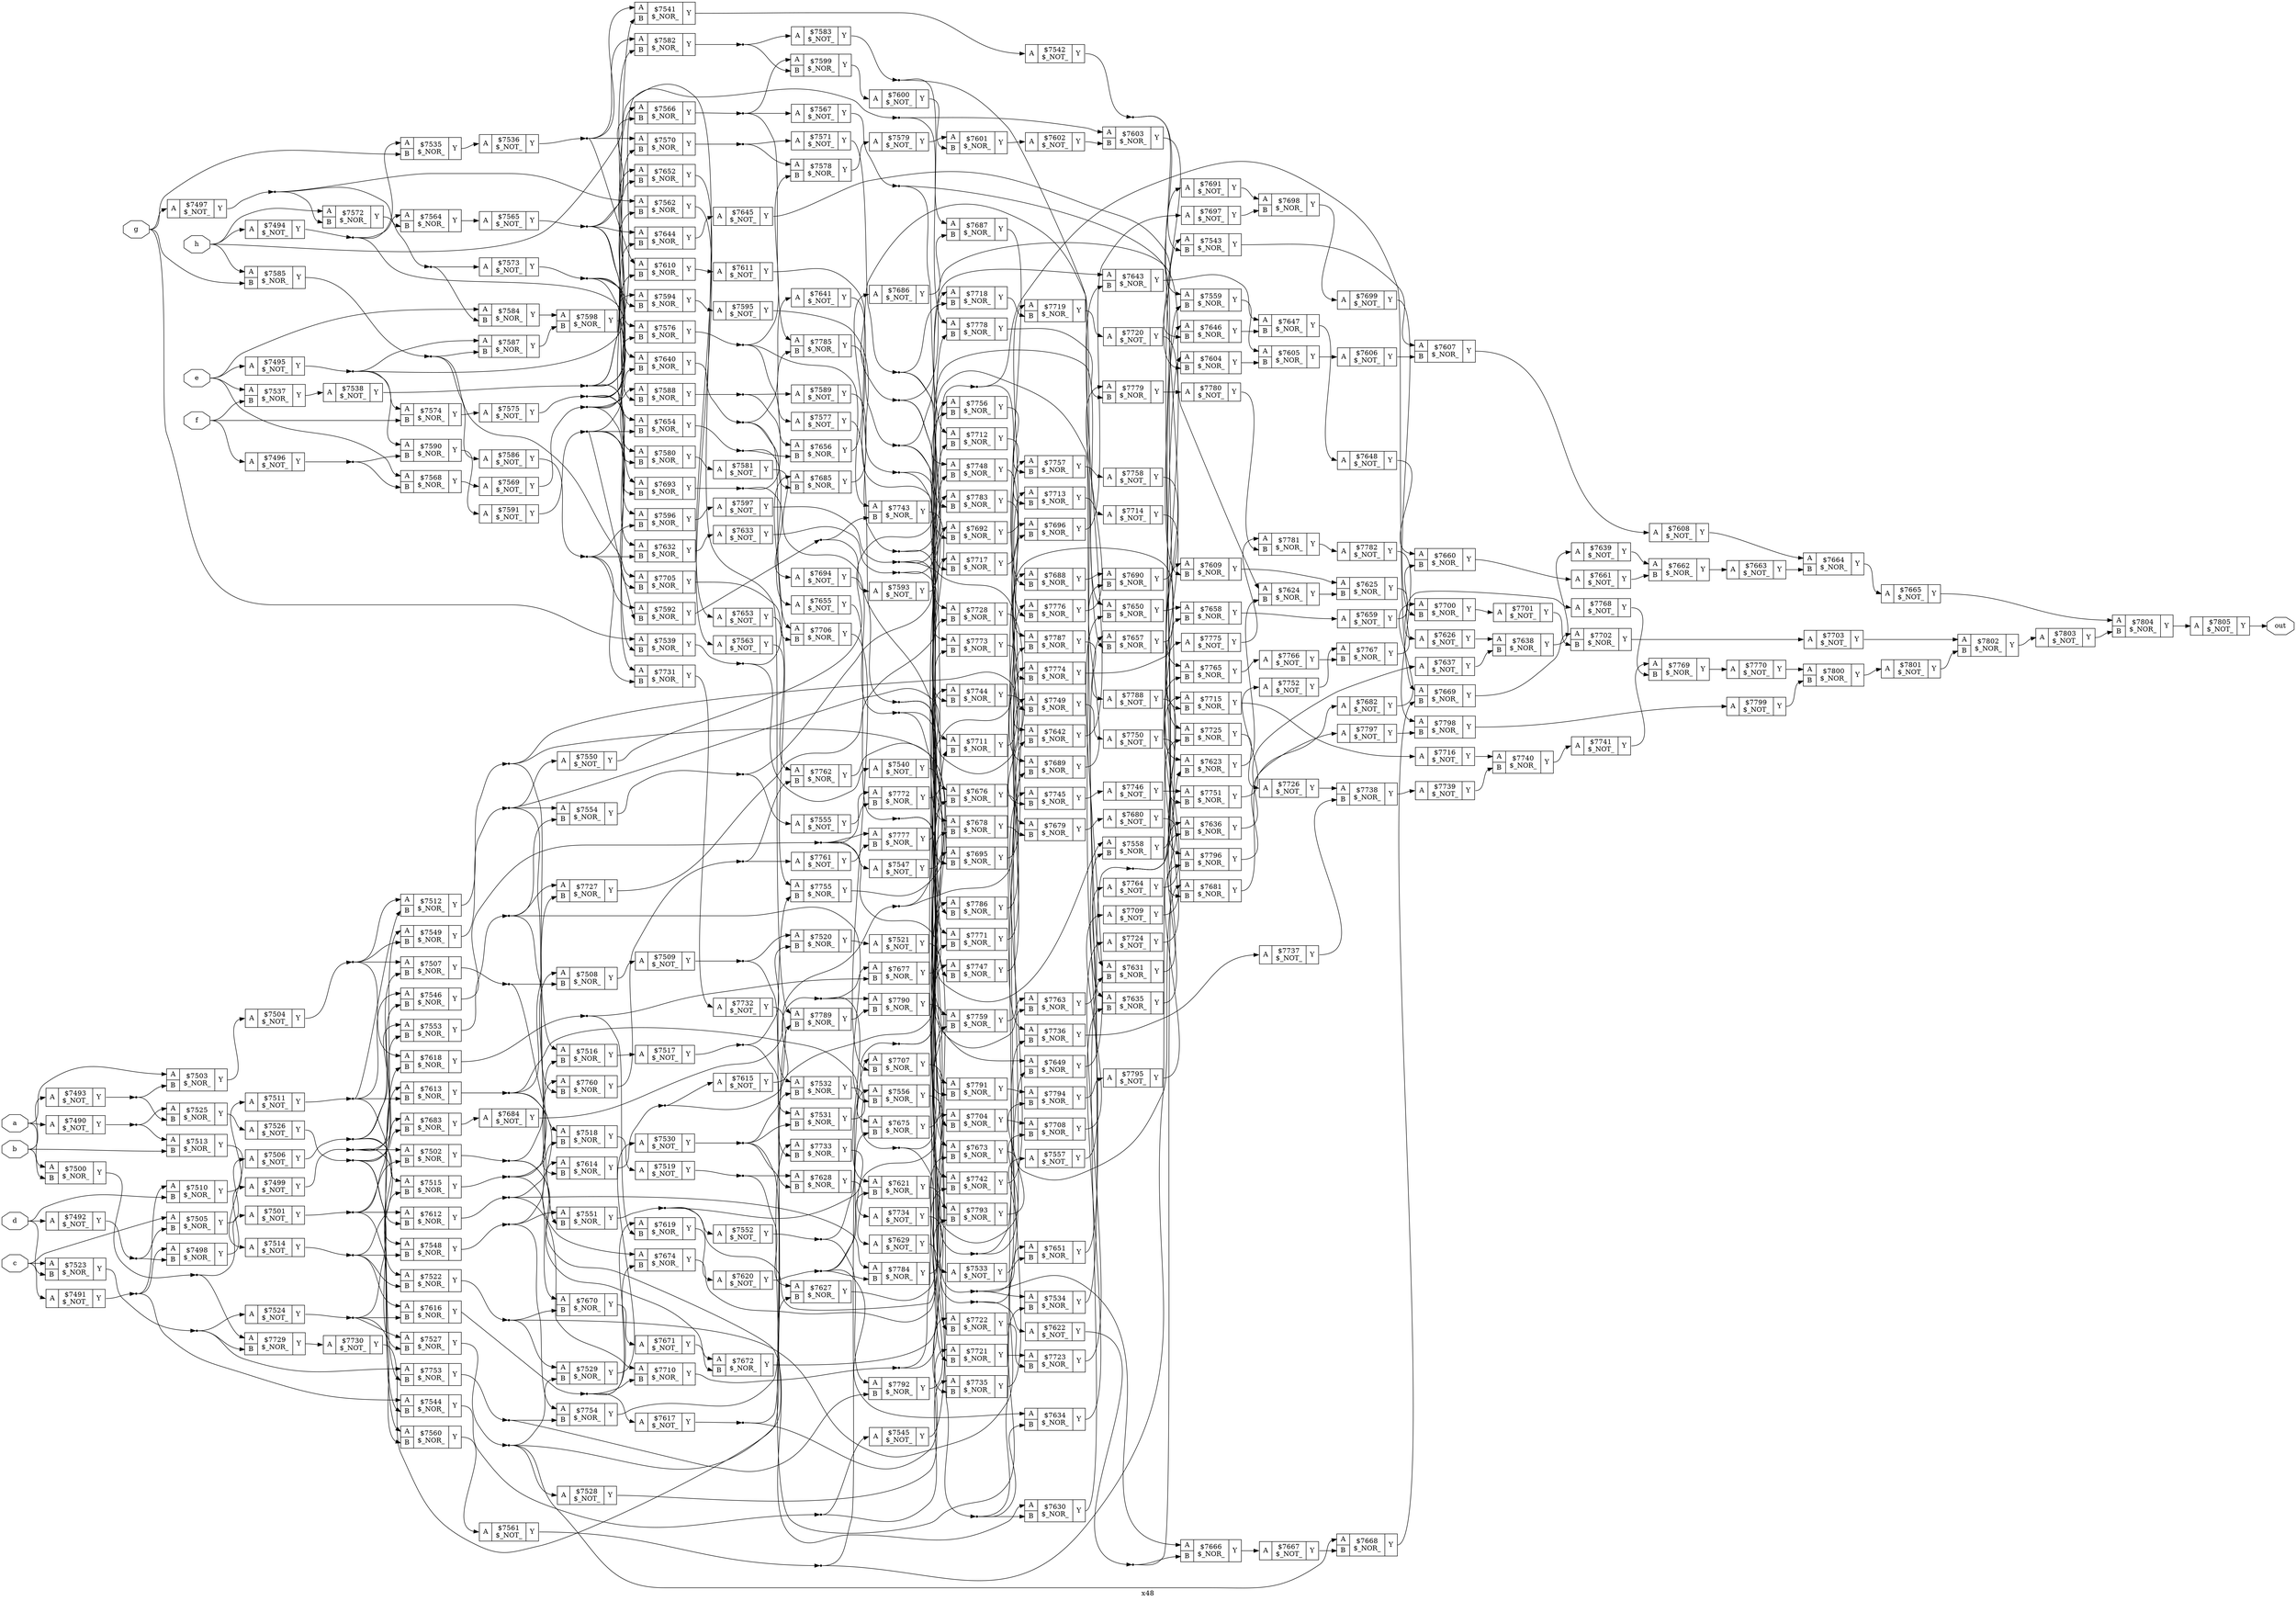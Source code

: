 digraph "x48" {
label="x48";
rankdir="LR";
remincross=true;
n316 [ shape=octagon, label="a", color="black", fontcolor="black" ];
n317 [ shape=octagon, label="b", color="black", fontcolor="black" ];
n318 [ shape=octagon, label="c", color="black", fontcolor="black" ];
n319 [ shape=octagon, label="d", color="black", fontcolor="black" ];
n320 [ shape=octagon, label="e", color="black", fontcolor="black" ];
n321 [ shape=octagon, label="f", color="black", fontcolor="black" ];
n322 [ shape=octagon, label="g", color="black", fontcolor="black" ];
n323 [ shape=octagon, label="h", color="black", fontcolor="black" ];
n324 [ shape=octagon, label="out", color="black", fontcolor="black" ];
c327 [ shape=record, label="{{<p325> A}|$7490\n$_NOT_|{<p326> Y}}" ];
c328 [ shape=record, label="{{<p325> A}|$7491\n$_NOT_|{<p326> Y}}" ];
c329 [ shape=record, label="{{<p325> A}|$7492\n$_NOT_|{<p326> Y}}" ];
c330 [ shape=record, label="{{<p325> A}|$7493\n$_NOT_|{<p326> Y}}" ];
c331 [ shape=record, label="{{<p325> A}|$7494\n$_NOT_|{<p326> Y}}" ];
c332 [ shape=record, label="{{<p325> A}|$7495\n$_NOT_|{<p326> Y}}" ];
c333 [ shape=record, label="{{<p325> A}|$7496\n$_NOT_|{<p326> Y}}" ];
c334 [ shape=record, label="{{<p325> A}|$7497\n$_NOT_|{<p326> Y}}" ];
c336 [ shape=record, label="{{<p325> A|<p335> B}|$7498\n$_NOR_|{<p326> Y}}" ];
c337 [ shape=record, label="{{<p325> A}|$7499\n$_NOT_|{<p326> Y}}" ];
c338 [ shape=record, label="{{<p325> A|<p335> B}|$7500\n$_NOR_|{<p326> Y}}" ];
c339 [ shape=record, label="{{<p325> A}|$7501\n$_NOT_|{<p326> Y}}" ];
c340 [ shape=record, label="{{<p325> A|<p335> B}|$7502\n$_NOR_|{<p326> Y}}" ];
c341 [ shape=record, label="{{<p325> A|<p335> B}|$7503\n$_NOR_|{<p326> Y}}" ];
c342 [ shape=record, label="{{<p325> A}|$7504\n$_NOT_|{<p326> Y}}" ];
c343 [ shape=record, label="{{<p325> A|<p335> B}|$7505\n$_NOR_|{<p326> Y}}" ];
c344 [ shape=record, label="{{<p325> A}|$7506\n$_NOT_|{<p326> Y}}" ];
c345 [ shape=record, label="{{<p325> A|<p335> B}|$7507\n$_NOR_|{<p326> Y}}" ];
c346 [ shape=record, label="{{<p325> A|<p335> B}|$7508\n$_NOR_|{<p326> Y}}" ];
c347 [ shape=record, label="{{<p325> A}|$7509\n$_NOT_|{<p326> Y}}" ];
c348 [ shape=record, label="{{<p325> A|<p335> B}|$7510\n$_NOR_|{<p326> Y}}" ];
c349 [ shape=record, label="{{<p325> A}|$7511\n$_NOT_|{<p326> Y}}" ];
c350 [ shape=record, label="{{<p325> A|<p335> B}|$7512\n$_NOR_|{<p326> Y}}" ];
c351 [ shape=record, label="{{<p325> A|<p335> B}|$7513\n$_NOR_|{<p326> Y}}" ];
c352 [ shape=record, label="{{<p325> A}|$7514\n$_NOT_|{<p326> Y}}" ];
c353 [ shape=record, label="{{<p325> A|<p335> B}|$7515\n$_NOR_|{<p326> Y}}" ];
c354 [ shape=record, label="{{<p325> A|<p335> B}|$7516\n$_NOR_|{<p326> Y}}" ];
c355 [ shape=record, label="{{<p325> A}|$7517\n$_NOT_|{<p326> Y}}" ];
c356 [ shape=record, label="{{<p325> A|<p335> B}|$7518\n$_NOR_|{<p326> Y}}" ];
c357 [ shape=record, label="{{<p325> A}|$7519\n$_NOT_|{<p326> Y}}" ];
c358 [ shape=record, label="{{<p325> A|<p335> B}|$7520\n$_NOR_|{<p326> Y}}" ];
c359 [ shape=record, label="{{<p325> A}|$7521\n$_NOT_|{<p326> Y}}" ];
c360 [ shape=record, label="{{<p325> A|<p335> B}|$7522\n$_NOR_|{<p326> Y}}" ];
c361 [ shape=record, label="{{<p325> A|<p335> B}|$7523\n$_NOR_|{<p326> Y}}" ];
c362 [ shape=record, label="{{<p325> A}|$7524\n$_NOT_|{<p326> Y}}" ];
c363 [ shape=record, label="{{<p325> A|<p335> B}|$7525\n$_NOR_|{<p326> Y}}" ];
c364 [ shape=record, label="{{<p325> A}|$7526\n$_NOT_|{<p326> Y}}" ];
c365 [ shape=record, label="{{<p325> A|<p335> B}|$7527\n$_NOR_|{<p326> Y}}" ];
c366 [ shape=record, label="{{<p325> A}|$7528\n$_NOT_|{<p326> Y}}" ];
c367 [ shape=record, label="{{<p325> A|<p335> B}|$7529\n$_NOR_|{<p326> Y}}" ];
c368 [ shape=record, label="{{<p325> A}|$7530\n$_NOT_|{<p326> Y}}" ];
c369 [ shape=record, label="{{<p325> A|<p335> B}|$7531\n$_NOR_|{<p326> Y}}" ];
c370 [ shape=record, label="{{<p325> A|<p335> B}|$7532\n$_NOR_|{<p326> Y}}" ];
c371 [ shape=record, label="{{<p325> A}|$7533\n$_NOT_|{<p326> Y}}" ];
c372 [ shape=record, label="{{<p325> A|<p335> B}|$7534\n$_NOR_|{<p326> Y}}" ];
c373 [ shape=record, label="{{<p325> A|<p335> B}|$7535\n$_NOR_|{<p326> Y}}" ];
c374 [ shape=record, label="{{<p325> A}|$7536\n$_NOT_|{<p326> Y}}" ];
c375 [ shape=record, label="{{<p325> A|<p335> B}|$7537\n$_NOR_|{<p326> Y}}" ];
c376 [ shape=record, label="{{<p325> A}|$7538\n$_NOT_|{<p326> Y}}" ];
c377 [ shape=record, label="{{<p325> A|<p335> B}|$7539\n$_NOR_|{<p326> Y}}" ];
c378 [ shape=record, label="{{<p325> A}|$7540\n$_NOT_|{<p326> Y}}" ];
c379 [ shape=record, label="{{<p325> A|<p335> B}|$7541\n$_NOR_|{<p326> Y}}" ];
c380 [ shape=record, label="{{<p325> A}|$7542\n$_NOT_|{<p326> Y}}" ];
c381 [ shape=record, label="{{<p325> A|<p335> B}|$7543\n$_NOR_|{<p326> Y}}" ];
c382 [ shape=record, label="{{<p325> A|<p335> B}|$7544\n$_NOR_|{<p326> Y}}" ];
c383 [ shape=record, label="{{<p325> A}|$7545\n$_NOT_|{<p326> Y}}" ];
c384 [ shape=record, label="{{<p325> A|<p335> B}|$7546\n$_NOR_|{<p326> Y}}" ];
c385 [ shape=record, label="{{<p325> A}|$7547\n$_NOT_|{<p326> Y}}" ];
c386 [ shape=record, label="{{<p325> A|<p335> B}|$7548\n$_NOR_|{<p326> Y}}" ];
c387 [ shape=record, label="{{<p325> A|<p335> B}|$7549\n$_NOR_|{<p326> Y}}" ];
c388 [ shape=record, label="{{<p325> A}|$7550\n$_NOT_|{<p326> Y}}" ];
c389 [ shape=record, label="{{<p325> A|<p335> B}|$7551\n$_NOR_|{<p326> Y}}" ];
c390 [ shape=record, label="{{<p325> A}|$7552\n$_NOT_|{<p326> Y}}" ];
c391 [ shape=record, label="{{<p325> A|<p335> B}|$7553\n$_NOR_|{<p326> Y}}" ];
c392 [ shape=record, label="{{<p325> A|<p335> B}|$7554\n$_NOR_|{<p326> Y}}" ];
c393 [ shape=record, label="{{<p325> A}|$7555\n$_NOT_|{<p326> Y}}" ];
c394 [ shape=record, label="{{<p325> A|<p335> B}|$7556\n$_NOR_|{<p326> Y}}" ];
c395 [ shape=record, label="{{<p325> A}|$7557\n$_NOT_|{<p326> Y}}" ];
c396 [ shape=record, label="{{<p325> A|<p335> B}|$7558\n$_NOR_|{<p326> Y}}" ];
c397 [ shape=record, label="{{<p325> A|<p335> B}|$7559\n$_NOR_|{<p326> Y}}" ];
c398 [ shape=record, label="{{<p325> A|<p335> B}|$7560\n$_NOR_|{<p326> Y}}" ];
c399 [ shape=record, label="{{<p325> A}|$7561\n$_NOT_|{<p326> Y}}" ];
c400 [ shape=record, label="{{<p325> A|<p335> B}|$7562\n$_NOR_|{<p326> Y}}" ];
c401 [ shape=record, label="{{<p325> A}|$7563\n$_NOT_|{<p326> Y}}" ];
c402 [ shape=record, label="{{<p325> A|<p335> B}|$7564\n$_NOR_|{<p326> Y}}" ];
c403 [ shape=record, label="{{<p325> A}|$7565\n$_NOT_|{<p326> Y}}" ];
c404 [ shape=record, label="{{<p325> A|<p335> B}|$7566\n$_NOR_|{<p326> Y}}" ];
c405 [ shape=record, label="{{<p325> A}|$7567\n$_NOT_|{<p326> Y}}" ];
c406 [ shape=record, label="{{<p325> A|<p335> B}|$7568\n$_NOR_|{<p326> Y}}" ];
c407 [ shape=record, label="{{<p325> A}|$7569\n$_NOT_|{<p326> Y}}" ];
c408 [ shape=record, label="{{<p325> A|<p335> B}|$7570\n$_NOR_|{<p326> Y}}" ];
c409 [ shape=record, label="{{<p325> A}|$7571\n$_NOT_|{<p326> Y}}" ];
c410 [ shape=record, label="{{<p325> A|<p335> B}|$7572\n$_NOR_|{<p326> Y}}" ];
c411 [ shape=record, label="{{<p325> A}|$7573\n$_NOT_|{<p326> Y}}" ];
c412 [ shape=record, label="{{<p325> A|<p335> B}|$7574\n$_NOR_|{<p326> Y}}" ];
c413 [ shape=record, label="{{<p325> A}|$7575\n$_NOT_|{<p326> Y}}" ];
c414 [ shape=record, label="{{<p325> A|<p335> B}|$7576\n$_NOR_|{<p326> Y}}" ];
c415 [ shape=record, label="{{<p325> A}|$7577\n$_NOT_|{<p326> Y}}" ];
c416 [ shape=record, label="{{<p325> A|<p335> B}|$7578\n$_NOR_|{<p326> Y}}" ];
c417 [ shape=record, label="{{<p325> A}|$7579\n$_NOT_|{<p326> Y}}" ];
c418 [ shape=record, label="{{<p325> A|<p335> B}|$7580\n$_NOR_|{<p326> Y}}" ];
c419 [ shape=record, label="{{<p325> A}|$7581\n$_NOT_|{<p326> Y}}" ];
c420 [ shape=record, label="{{<p325> A|<p335> B}|$7582\n$_NOR_|{<p326> Y}}" ];
c421 [ shape=record, label="{{<p325> A}|$7583\n$_NOT_|{<p326> Y}}" ];
c422 [ shape=record, label="{{<p325> A|<p335> B}|$7584\n$_NOR_|{<p326> Y}}" ];
c423 [ shape=record, label="{{<p325> A|<p335> B}|$7585\n$_NOR_|{<p326> Y}}" ];
c424 [ shape=record, label="{{<p325> A}|$7586\n$_NOT_|{<p326> Y}}" ];
c425 [ shape=record, label="{{<p325> A|<p335> B}|$7587\n$_NOR_|{<p326> Y}}" ];
c426 [ shape=record, label="{{<p325> A|<p335> B}|$7588\n$_NOR_|{<p326> Y}}" ];
c427 [ shape=record, label="{{<p325> A}|$7589\n$_NOT_|{<p326> Y}}" ];
c428 [ shape=record, label="{{<p325> A|<p335> B}|$7590\n$_NOR_|{<p326> Y}}" ];
c429 [ shape=record, label="{{<p325> A}|$7591\n$_NOT_|{<p326> Y}}" ];
c430 [ shape=record, label="{{<p325> A|<p335> B}|$7592\n$_NOR_|{<p326> Y}}" ];
c431 [ shape=record, label="{{<p325> A}|$7593\n$_NOT_|{<p326> Y}}" ];
c432 [ shape=record, label="{{<p325> A|<p335> B}|$7594\n$_NOR_|{<p326> Y}}" ];
c433 [ shape=record, label="{{<p325> A}|$7595\n$_NOT_|{<p326> Y}}" ];
c434 [ shape=record, label="{{<p325> A|<p335> B}|$7596\n$_NOR_|{<p326> Y}}" ];
c435 [ shape=record, label="{{<p325> A}|$7597\n$_NOT_|{<p326> Y}}" ];
c436 [ shape=record, label="{{<p325> A|<p335> B}|$7598\n$_NOR_|{<p326> Y}}" ];
c437 [ shape=record, label="{{<p325> A|<p335> B}|$7599\n$_NOR_|{<p326> Y}}" ];
c438 [ shape=record, label="{{<p325> A}|$7600\n$_NOT_|{<p326> Y}}" ];
c439 [ shape=record, label="{{<p325> A|<p335> B}|$7601\n$_NOR_|{<p326> Y}}" ];
c440 [ shape=record, label="{{<p325> A}|$7602\n$_NOT_|{<p326> Y}}" ];
c441 [ shape=record, label="{{<p325> A|<p335> B}|$7603\n$_NOR_|{<p326> Y}}" ];
c442 [ shape=record, label="{{<p325> A|<p335> B}|$7604\n$_NOR_|{<p326> Y}}" ];
c443 [ shape=record, label="{{<p325> A|<p335> B}|$7605\n$_NOR_|{<p326> Y}}" ];
c444 [ shape=record, label="{{<p325> A}|$7606\n$_NOT_|{<p326> Y}}" ];
c445 [ shape=record, label="{{<p325> A|<p335> B}|$7607\n$_NOR_|{<p326> Y}}" ];
c446 [ shape=record, label="{{<p325> A}|$7608\n$_NOT_|{<p326> Y}}" ];
c447 [ shape=record, label="{{<p325> A|<p335> B}|$7609\n$_NOR_|{<p326> Y}}" ];
c448 [ shape=record, label="{{<p325> A|<p335> B}|$7610\n$_NOR_|{<p326> Y}}" ];
c449 [ shape=record, label="{{<p325> A}|$7611\n$_NOT_|{<p326> Y}}" ];
c450 [ shape=record, label="{{<p325> A|<p335> B}|$7612\n$_NOR_|{<p326> Y}}" ];
c451 [ shape=record, label="{{<p325> A|<p335> B}|$7613\n$_NOR_|{<p326> Y}}" ];
c452 [ shape=record, label="{{<p325> A|<p335> B}|$7614\n$_NOR_|{<p326> Y}}" ];
c453 [ shape=record, label="{{<p325> A}|$7615\n$_NOT_|{<p326> Y}}" ];
c454 [ shape=record, label="{{<p325> A|<p335> B}|$7616\n$_NOR_|{<p326> Y}}" ];
c455 [ shape=record, label="{{<p325> A}|$7617\n$_NOT_|{<p326> Y}}" ];
c456 [ shape=record, label="{{<p325> A|<p335> B}|$7618\n$_NOR_|{<p326> Y}}" ];
c457 [ shape=record, label="{{<p325> A|<p335> B}|$7619\n$_NOR_|{<p326> Y}}" ];
c458 [ shape=record, label="{{<p325> A}|$7620\n$_NOT_|{<p326> Y}}" ];
c459 [ shape=record, label="{{<p325> A|<p335> B}|$7621\n$_NOR_|{<p326> Y}}" ];
c460 [ shape=record, label="{{<p325> A}|$7622\n$_NOT_|{<p326> Y}}" ];
c461 [ shape=record, label="{{<p325> A|<p335> B}|$7623\n$_NOR_|{<p326> Y}}" ];
c462 [ shape=record, label="{{<p325> A|<p335> B}|$7624\n$_NOR_|{<p326> Y}}" ];
c463 [ shape=record, label="{{<p325> A|<p335> B}|$7625\n$_NOR_|{<p326> Y}}" ];
c464 [ shape=record, label="{{<p325> A}|$7626\n$_NOT_|{<p326> Y}}" ];
c465 [ shape=record, label="{{<p325> A|<p335> B}|$7627\n$_NOR_|{<p326> Y}}" ];
c466 [ shape=record, label="{{<p325> A|<p335> B}|$7628\n$_NOR_|{<p326> Y}}" ];
c467 [ shape=record, label="{{<p325> A}|$7629\n$_NOT_|{<p326> Y}}" ];
c468 [ shape=record, label="{{<p325> A|<p335> B}|$7630\n$_NOR_|{<p326> Y}}" ];
c469 [ shape=record, label="{{<p325> A|<p335> B}|$7631\n$_NOR_|{<p326> Y}}" ];
c470 [ shape=record, label="{{<p325> A|<p335> B}|$7632\n$_NOR_|{<p326> Y}}" ];
c471 [ shape=record, label="{{<p325> A}|$7633\n$_NOT_|{<p326> Y}}" ];
c472 [ shape=record, label="{{<p325> A|<p335> B}|$7634\n$_NOR_|{<p326> Y}}" ];
c473 [ shape=record, label="{{<p325> A|<p335> B}|$7635\n$_NOR_|{<p326> Y}}" ];
c474 [ shape=record, label="{{<p325> A|<p335> B}|$7636\n$_NOR_|{<p326> Y}}" ];
c475 [ shape=record, label="{{<p325> A}|$7637\n$_NOT_|{<p326> Y}}" ];
c476 [ shape=record, label="{{<p325> A|<p335> B}|$7638\n$_NOR_|{<p326> Y}}" ];
c477 [ shape=record, label="{{<p325> A}|$7639\n$_NOT_|{<p326> Y}}" ];
c478 [ shape=record, label="{{<p325> A|<p335> B}|$7640\n$_NOR_|{<p326> Y}}" ];
c479 [ shape=record, label="{{<p325> A}|$7641\n$_NOT_|{<p326> Y}}" ];
c480 [ shape=record, label="{{<p325> A|<p335> B}|$7642\n$_NOR_|{<p326> Y}}" ];
c481 [ shape=record, label="{{<p325> A|<p335> B}|$7643\n$_NOR_|{<p326> Y}}" ];
c482 [ shape=record, label="{{<p325> A|<p335> B}|$7644\n$_NOR_|{<p326> Y}}" ];
c483 [ shape=record, label="{{<p325> A}|$7645\n$_NOT_|{<p326> Y}}" ];
c484 [ shape=record, label="{{<p325> A|<p335> B}|$7646\n$_NOR_|{<p326> Y}}" ];
c485 [ shape=record, label="{{<p325> A|<p335> B}|$7647\n$_NOR_|{<p326> Y}}" ];
c486 [ shape=record, label="{{<p325> A}|$7648\n$_NOT_|{<p326> Y}}" ];
c487 [ shape=record, label="{{<p325> A|<p335> B}|$7649\n$_NOR_|{<p326> Y}}" ];
c488 [ shape=record, label="{{<p325> A|<p335> B}|$7650\n$_NOR_|{<p326> Y}}" ];
c489 [ shape=record, label="{{<p325> A|<p335> B}|$7651\n$_NOR_|{<p326> Y}}" ];
c490 [ shape=record, label="{{<p325> A|<p335> B}|$7652\n$_NOR_|{<p326> Y}}" ];
c491 [ shape=record, label="{{<p325> A}|$7653\n$_NOT_|{<p326> Y}}" ];
c492 [ shape=record, label="{{<p325> A|<p335> B}|$7654\n$_NOR_|{<p326> Y}}" ];
c493 [ shape=record, label="{{<p325> A}|$7655\n$_NOT_|{<p326> Y}}" ];
c494 [ shape=record, label="{{<p325> A|<p335> B}|$7656\n$_NOR_|{<p326> Y}}" ];
c495 [ shape=record, label="{{<p325> A|<p335> B}|$7657\n$_NOR_|{<p326> Y}}" ];
c496 [ shape=record, label="{{<p325> A|<p335> B}|$7658\n$_NOR_|{<p326> Y}}" ];
c497 [ shape=record, label="{{<p325> A}|$7659\n$_NOT_|{<p326> Y}}" ];
c498 [ shape=record, label="{{<p325> A|<p335> B}|$7660\n$_NOR_|{<p326> Y}}" ];
c499 [ shape=record, label="{{<p325> A}|$7661\n$_NOT_|{<p326> Y}}" ];
c500 [ shape=record, label="{{<p325> A|<p335> B}|$7662\n$_NOR_|{<p326> Y}}" ];
c501 [ shape=record, label="{{<p325> A}|$7663\n$_NOT_|{<p326> Y}}" ];
c502 [ shape=record, label="{{<p325> A|<p335> B}|$7664\n$_NOR_|{<p326> Y}}" ];
c503 [ shape=record, label="{{<p325> A}|$7665\n$_NOT_|{<p326> Y}}" ];
c504 [ shape=record, label="{{<p325> A|<p335> B}|$7666\n$_NOR_|{<p326> Y}}" ];
c505 [ shape=record, label="{{<p325> A}|$7667\n$_NOT_|{<p326> Y}}" ];
c506 [ shape=record, label="{{<p325> A|<p335> B}|$7668\n$_NOR_|{<p326> Y}}" ];
c507 [ shape=record, label="{{<p325> A|<p335> B}|$7669\n$_NOR_|{<p326> Y}}" ];
c508 [ shape=record, label="{{<p325> A|<p335> B}|$7670\n$_NOR_|{<p326> Y}}" ];
c509 [ shape=record, label="{{<p325> A}|$7671\n$_NOT_|{<p326> Y}}" ];
c510 [ shape=record, label="{{<p325> A|<p335> B}|$7672\n$_NOR_|{<p326> Y}}" ];
c511 [ shape=record, label="{{<p325> A|<p335> B}|$7673\n$_NOR_|{<p326> Y}}" ];
c512 [ shape=record, label="{{<p325> A|<p335> B}|$7674\n$_NOR_|{<p326> Y}}" ];
c513 [ shape=record, label="{{<p325> A|<p335> B}|$7675\n$_NOR_|{<p326> Y}}" ];
c514 [ shape=record, label="{{<p325> A|<p335> B}|$7676\n$_NOR_|{<p326> Y}}" ];
c515 [ shape=record, label="{{<p325> A|<p335> B}|$7677\n$_NOR_|{<p326> Y}}" ];
c516 [ shape=record, label="{{<p325> A|<p335> B}|$7678\n$_NOR_|{<p326> Y}}" ];
c517 [ shape=record, label="{{<p325> A|<p335> B}|$7679\n$_NOR_|{<p326> Y}}" ];
c518 [ shape=record, label="{{<p325> A}|$7680\n$_NOT_|{<p326> Y}}" ];
c519 [ shape=record, label="{{<p325> A|<p335> B}|$7681\n$_NOR_|{<p326> Y}}" ];
c520 [ shape=record, label="{{<p325> A}|$7682\n$_NOT_|{<p326> Y}}" ];
c521 [ shape=record, label="{{<p325> A|<p335> B}|$7683\n$_NOR_|{<p326> Y}}" ];
c522 [ shape=record, label="{{<p325> A}|$7684\n$_NOT_|{<p326> Y}}" ];
c523 [ shape=record, label="{{<p325> A|<p335> B}|$7685\n$_NOR_|{<p326> Y}}" ];
c524 [ shape=record, label="{{<p325> A}|$7686\n$_NOT_|{<p326> Y}}" ];
c525 [ shape=record, label="{{<p325> A|<p335> B}|$7687\n$_NOR_|{<p326> Y}}" ];
c526 [ shape=record, label="{{<p325> A|<p335> B}|$7688\n$_NOR_|{<p326> Y}}" ];
c527 [ shape=record, label="{{<p325> A|<p335> B}|$7689\n$_NOR_|{<p326> Y}}" ];
c528 [ shape=record, label="{{<p325> A|<p335> B}|$7690\n$_NOR_|{<p326> Y}}" ];
c529 [ shape=record, label="{{<p325> A}|$7691\n$_NOT_|{<p326> Y}}" ];
c530 [ shape=record, label="{{<p325> A|<p335> B}|$7692\n$_NOR_|{<p326> Y}}" ];
c531 [ shape=record, label="{{<p325> A|<p335> B}|$7693\n$_NOR_|{<p326> Y}}" ];
c532 [ shape=record, label="{{<p325> A}|$7694\n$_NOT_|{<p326> Y}}" ];
c533 [ shape=record, label="{{<p325> A|<p335> B}|$7695\n$_NOR_|{<p326> Y}}" ];
c534 [ shape=record, label="{{<p325> A|<p335> B}|$7696\n$_NOR_|{<p326> Y}}" ];
c535 [ shape=record, label="{{<p325> A}|$7697\n$_NOT_|{<p326> Y}}" ];
c536 [ shape=record, label="{{<p325> A|<p335> B}|$7698\n$_NOR_|{<p326> Y}}" ];
c537 [ shape=record, label="{{<p325> A}|$7699\n$_NOT_|{<p326> Y}}" ];
c538 [ shape=record, label="{{<p325> A|<p335> B}|$7700\n$_NOR_|{<p326> Y}}" ];
c539 [ shape=record, label="{{<p325> A}|$7701\n$_NOT_|{<p326> Y}}" ];
c540 [ shape=record, label="{{<p325> A|<p335> B}|$7702\n$_NOR_|{<p326> Y}}" ];
c541 [ shape=record, label="{{<p325> A}|$7703\n$_NOT_|{<p326> Y}}" ];
c542 [ shape=record, label="{{<p325> A|<p335> B}|$7704\n$_NOR_|{<p326> Y}}" ];
c543 [ shape=record, label="{{<p325> A|<p335> B}|$7705\n$_NOR_|{<p326> Y}}" ];
c544 [ shape=record, label="{{<p325> A|<p335> B}|$7706\n$_NOR_|{<p326> Y}}" ];
c545 [ shape=record, label="{{<p325> A|<p335> B}|$7707\n$_NOR_|{<p326> Y}}" ];
c546 [ shape=record, label="{{<p325> A|<p335> B}|$7708\n$_NOR_|{<p326> Y}}" ];
c547 [ shape=record, label="{{<p325> A}|$7709\n$_NOT_|{<p326> Y}}" ];
c548 [ shape=record, label="{{<p325> A|<p335> B}|$7710\n$_NOR_|{<p326> Y}}" ];
c549 [ shape=record, label="{{<p325> A|<p335> B}|$7711\n$_NOR_|{<p326> Y}}" ];
c550 [ shape=record, label="{{<p325> A|<p335> B}|$7712\n$_NOR_|{<p326> Y}}" ];
c551 [ shape=record, label="{{<p325> A|<p335> B}|$7713\n$_NOR_|{<p326> Y}}" ];
c552 [ shape=record, label="{{<p325> A}|$7714\n$_NOT_|{<p326> Y}}" ];
c553 [ shape=record, label="{{<p325> A|<p335> B}|$7715\n$_NOR_|{<p326> Y}}" ];
c554 [ shape=record, label="{{<p325> A}|$7716\n$_NOT_|{<p326> Y}}" ];
c555 [ shape=record, label="{{<p325> A|<p335> B}|$7717\n$_NOR_|{<p326> Y}}" ];
c556 [ shape=record, label="{{<p325> A|<p335> B}|$7718\n$_NOR_|{<p326> Y}}" ];
c557 [ shape=record, label="{{<p325> A|<p335> B}|$7719\n$_NOR_|{<p326> Y}}" ];
c558 [ shape=record, label="{{<p325> A}|$7720\n$_NOT_|{<p326> Y}}" ];
c559 [ shape=record, label="{{<p325> A|<p335> B}|$7721\n$_NOR_|{<p326> Y}}" ];
c560 [ shape=record, label="{{<p325> A|<p335> B}|$7722\n$_NOR_|{<p326> Y}}" ];
c561 [ shape=record, label="{{<p325> A|<p335> B}|$7723\n$_NOR_|{<p326> Y}}" ];
c562 [ shape=record, label="{{<p325> A}|$7724\n$_NOT_|{<p326> Y}}" ];
c563 [ shape=record, label="{{<p325> A|<p335> B}|$7725\n$_NOR_|{<p326> Y}}" ];
c564 [ shape=record, label="{{<p325> A}|$7726\n$_NOT_|{<p326> Y}}" ];
c565 [ shape=record, label="{{<p325> A|<p335> B}|$7727\n$_NOR_|{<p326> Y}}" ];
c566 [ shape=record, label="{{<p325> A|<p335> B}|$7728\n$_NOR_|{<p326> Y}}" ];
c567 [ shape=record, label="{{<p325> A|<p335> B}|$7729\n$_NOR_|{<p326> Y}}" ];
c568 [ shape=record, label="{{<p325> A}|$7730\n$_NOT_|{<p326> Y}}" ];
c569 [ shape=record, label="{{<p325> A|<p335> B}|$7731\n$_NOR_|{<p326> Y}}" ];
c570 [ shape=record, label="{{<p325> A}|$7732\n$_NOT_|{<p326> Y}}" ];
c571 [ shape=record, label="{{<p325> A|<p335> B}|$7733\n$_NOR_|{<p326> Y}}" ];
c572 [ shape=record, label="{{<p325> A}|$7734\n$_NOT_|{<p326> Y}}" ];
c573 [ shape=record, label="{{<p325> A|<p335> B}|$7735\n$_NOR_|{<p326> Y}}" ];
c574 [ shape=record, label="{{<p325> A|<p335> B}|$7736\n$_NOR_|{<p326> Y}}" ];
c575 [ shape=record, label="{{<p325> A}|$7737\n$_NOT_|{<p326> Y}}" ];
c576 [ shape=record, label="{{<p325> A|<p335> B}|$7738\n$_NOR_|{<p326> Y}}" ];
c577 [ shape=record, label="{{<p325> A}|$7739\n$_NOT_|{<p326> Y}}" ];
c578 [ shape=record, label="{{<p325> A|<p335> B}|$7740\n$_NOR_|{<p326> Y}}" ];
c579 [ shape=record, label="{{<p325> A}|$7741\n$_NOT_|{<p326> Y}}" ];
c580 [ shape=record, label="{{<p325> A|<p335> B}|$7742\n$_NOR_|{<p326> Y}}" ];
c581 [ shape=record, label="{{<p325> A|<p335> B}|$7743\n$_NOR_|{<p326> Y}}" ];
c582 [ shape=record, label="{{<p325> A|<p335> B}|$7744\n$_NOR_|{<p326> Y}}" ];
c583 [ shape=record, label="{{<p325> A|<p335> B}|$7745\n$_NOR_|{<p326> Y}}" ];
c584 [ shape=record, label="{{<p325> A}|$7746\n$_NOT_|{<p326> Y}}" ];
c585 [ shape=record, label="{{<p325> A|<p335> B}|$7747\n$_NOR_|{<p326> Y}}" ];
c586 [ shape=record, label="{{<p325> A|<p335> B}|$7748\n$_NOR_|{<p326> Y}}" ];
c587 [ shape=record, label="{{<p325> A|<p335> B}|$7749\n$_NOR_|{<p326> Y}}" ];
c588 [ shape=record, label="{{<p325> A}|$7750\n$_NOT_|{<p326> Y}}" ];
c589 [ shape=record, label="{{<p325> A|<p335> B}|$7751\n$_NOR_|{<p326> Y}}" ];
c590 [ shape=record, label="{{<p325> A}|$7752\n$_NOT_|{<p326> Y}}" ];
c591 [ shape=record, label="{{<p325> A|<p335> B}|$7753\n$_NOR_|{<p326> Y}}" ];
c592 [ shape=record, label="{{<p325> A|<p335> B}|$7754\n$_NOR_|{<p326> Y}}" ];
c593 [ shape=record, label="{{<p325> A|<p335> B}|$7755\n$_NOR_|{<p326> Y}}" ];
c594 [ shape=record, label="{{<p325> A|<p335> B}|$7756\n$_NOR_|{<p326> Y}}" ];
c595 [ shape=record, label="{{<p325> A|<p335> B}|$7757\n$_NOR_|{<p326> Y}}" ];
c596 [ shape=record, label="{{<p325> A}|$7758\n$_NOT_|{<p326> Y}}" ];
c597 [ shape=record, label="{{<p325> A|<p335> B}|$7759\n$_NOR_|{<p326> Y}}" ];
c598 [ shape=record, label="{{<p325> A|<p335> B}|$7760\n$_NOR_|{<p326> Y}}" ];
c599 [ shape=record, label="{{<p325> A}|$7761\n$_NOT_|{<p326> Y}}" ];
c600 [ shape=record, label="{{<p325> A|<p335> B}|$7762\n$_NOR_|{<p326> Y}}" ];
c601 [ shape=record, label="{{<p325> A|<p335> B}|$7763\n$_NOR_|{<p326> Y}}" ];
c602 [ shape=record, label="{{<p325> A}|$7764\n$_NOT_|{<p326> Y}}" ];
c603 [ shape=record, label="{{<p325> A|<p335> B}|$7765\n$_NOR_|{<p326> Y}}" ];
c604 [ shape=record, label="{{<p325> A}|$7766\n$_NOT_|{<p326> Y}}" ];
c605 [ shape=record, label="{{<p325> A|<p335> B}|$7767\n$_NOR_|{<p326> Y}}" ];
c606 [ shape=record, label="{{<p325> A}|$7768\n$_NOT_|{<p326> Y}}" ];
c607 [ shape=record, label="{{<p325> A|<p335> B}|$7769\n$_NOR_|{<p326> Y}}" ];
c608 [ shape=record, label="{{<p325> A}|$7770\n$_NOT_|{<p326> Y}}" ];
c609 [ shape=record, label="{{<p325> A|<p335> B}|$7771\n$_NOR_|{<p326> Y}}" ];
c610 [ shape=record, label="{{<p325> A|<p335> B}|$7772\n$_NOR_|{<p326> Y}}" ];
c611 [ shape=record, label="{{<p325> A|<p335> B}|$7773\n$_NOR_|{<p326> Y}}" ];
c612 [ shape=record, label="{{<p325> A|<p335> B}|$7774\n$_NOR_|{<p326> Y}}" ];
c613 [ shape=record, label="{{<p325> A}|$7775\n$_NOT_|{<p326> Y}}" ];
c614 [ shape=record, label="{{<p325> A|<p335> B}|$7776\n$_NOR_|{<p326> Y}}" ];
c615 [ shape=record, label="{{<p325> A|<p335> B}|$7777\n$_NOR_|{<p326> Y}}" ];
c616 [ shape=record, label="{{<p325> A|<p335> B}|$7778\n$_NOR_|{<p326> Y}}" ];
c617 [ shape=record, label="{{<p325> A|<p335> B}|$7779\n$_NOR_|{<p326> Y}}" ];
c618 [ shape=record, label="{{<p325> A}|$7780\n$_NOT_|{<p326> Y}}" ];
c619 [ shape=record, label="{{<p325> A|<p335> B}|$7781\n$_NOR_|{<p326> Y}}" ];
c620 [ shape=record, label="{{<p325> A}|$7782\n$_NOT_|{<p326> Y}}" ];
c621 [ shape=record, label="{{<p325> A|<p335> B}|$7783\n$_NOR_|{<p326> Y}}" ];
c622 [ shape=record, label="{{<p325> A|<p335> B}|$7784\n$_NOR_|{<p326> Y}}" ];
c623 [ shape=record, label="{{<p325> A|<p335> B}|$7785\n$_NOR_|{<p326> Y}}" ];
c624 [ shape=record, label="{{<p325> A|<p335> B}|$7786\n$_NOR_|{<p326> Y}}" ];
c625 [ shape=record, label="{{<p325> A|<p335> B}|$7787\n$_NOR_|{<p326> Y}}" ];
c626 [ shape=record, label="{{<p325> A}|$7788\n$_NOT_|{<p326> Y}}" ];
c627 [ shape=record, label="{{<p325> A|<p335> B}|$7789\n$_NOR_|{<p326> Y}}" ];
c628 [ shape=record, label="{{<p325> A|<p335> B}|$7790\n$_NOR_|{<p326> Y}}" ];
c629 [ shape=record, label="{{<p325> A|<p335> B}|$7791\n$_NOR_|{<p326> Y}}" ];
c630 [ shape=record, label="{{<p325> A|<p335> B}|$7792\n$_NOR_|{<p326> Y}}" ];
c631 [ shape=record, label="{{<p325> A|<p335> B}|$7793\n$_NOR_|{<p326> Y}}" ];
c632 [ shape=record, label="{{<p325> A|<p335> B}|$7794\n$_NOR_|{<p326> Y}}" ];
c633 [ shape=record, label="{{<p325> A}|$7795\n$_NOT_|{<p326> Y}}" ];
c634 [ shape=record, label="{{<p325> A|<p335> B}|$7796\n$_NOR_|{<p326> Y}}" ];
c635 [ shape=record, label="{{<p325> A}|$7797\n$_NOT_|{<p326> Y}}" ];
c636 [ shape=record, label="{{<p325> A|<p335> B}|$7798\n$_NOR_|{<p326> Y}}" ];
c637 [ shape=record, label="{{<p325> A}|$7799\n$_NOT_|{<p326> Y}}" ];
c638 [ shape=record, label="{{<p325> A|<p335> B}|$7800\n$_NOR_|{<p326> Y}}" ];
c639 [ shape=record, label="{{<p325> A}|$7801\n$_NOT_|{<p326> Y}}" ];
c640 [ shape=record, label="{{<p325> A|<p335> B}|$7802\n$_NOR_|{<p326> Y}}" ];
c641 [ shape=record, label="{{<p325> A}|$7803\n$_NOT_|{<p326> Y}}" ];
c642 [ shape=record, label="{{<p325> A|<p335> B}|$7804\n$_NOR_|{<p326> Y}}" ];
c643 [ shape=record, label="{{<p325> A}|$7805\n$_NOT_|{<p326> Y}}" ];
c418:p326:e -> c419:p325:w [color="black", label=""];
n10 [ shape=point ];
c427:p326:e -> n10:w [color="black", label=""];
n10:e -> c514:p325:w [color="black", label=""];
n10:e -> c594:p335:w [color="black", label=""];
c508:p326:e -> c509:p325:w [color="black", label=""];
c509:p326:e -> c510:p335:w [color="black", label=""];
c510:p326:e -> c511:p335:w [color="black", label=""];
c511:p326:e -> c519:p325:w [color="black", label=""];
c512:p326:e -> c597:p335:w [color="black", label=""];
c513:p326:e -> c514:p335:w [color="black", label=""];
c514:p326:e -> c517:p325:w [color="black", label=""];
c515:p326:e -> c516:p335:w [color="black", label=""];
c516:p326:e -> c517:p335:w [color="black", label=""];
c517:p326:e -> c518:p325:w [color="black", label=""];
n11 [ shape=point ];
c327:p326:e -> n11:w [color="black", label=""];
n11:e -> c351:p325:w [color="black", label=""];
n11:e -> c363:p325:w [color="black", label=""];
n110 [ shape=point ];
c337:p326:e -> n110:w [color="black", label=""];
n110:e -> c340:p325:w [color="black", label=""];
n110:e -> c386:p325:w [color="black", label=""];
n110:e -> c387:p325:w [color="black", label=""];
n110:e -> c521:p325:w [color="black", label=""];
c518:p326:e -> c519:p335:w [color="black", label=""];
c519:p326:e -> c520:p325:w [color="black", label=""];
c520:p326:e -> c538:p325:w [color="black", label=""];
c521:p326:e -> c522:p325:w [color="black", label=""];
n115 [ shape=point ];
c522:p326:e -> n115:w [color="black", label=""];
n115:e -> c526:p325:w [color="black", label=""];
n115:e -> c550:p335:w [color="black", label=""];
c523:p326:e -> c524:p325:w [color="black", label=""];
c524:p326:e -> c525:p335:w [color="black", label=""];
c525:p326:e -> c526:p335:w [color="black", label=""];
c526:p326:e -> c528:p325:w [color="black", label=""];
c428:p326:e -> c429:p325:w [color="black", label=""];
c527:p326:e -> c528:p335:w [color="black", label=""];
n121 [ shape=point ];
c338:p326:e -> n121:w [color="black", label=""];
n121:e -> c339:p325:w [color="black", label=""];
n121:e -> c567:p325:w [color="black", label=""];
c528:p326:e -> c529:p325:w [color="black", label=""];
c529:p326:e -> c536:p325:w [color="black", label=""];
c530:p326:e -> c534:p325:w [color="black", label=""];
n125 [ shape=point ];
c531:p326:e -> n125:w [color="black", label=""];
n125:e -> c532:p325:w [color="black", label=""];
n125:e -> c623:p335:w [color="black", label=""];
n126 [ shape=point ];
c532:p326:e -> n126:w [color="black", label=""];
n126:e -> c533:p335:w [color="black", label=""];
n126:e -> c631:p325:w [color="black", label=""];
c533:p326:e -> c534:p335:w [color="black", label=""];
c534:p326:e -> c535:p325:w [color="black", label=""];
c535:p326:e -> c536:p335:w [color="black", label=""];
n13 [ shape=point ];
c429:p326:e -> n13:w [color="black", label=""];
n13:e -> c430:p335:w [color="black", label=""];
n13:e -> c448:p335:w [color="black", label=""];
n13:e -> c492:p335:w [color="black", label=""];
n13:e -> c531:p335:w [color="black", label=""];
n13:e -> c543:p335:w [color="black", label=""];
c536:p326:e -> c537:p325:w [color="black", label=""];
c537:p326:e -> c538:p335:w [color="black", label=""];
n132 [ shape=point ];
c339:p326:e -> n132:w [color="black", label=""];
n132:e -> c340:p335:w [color="black", label=""];
n132:e -> c398:p325:w [color="black", label=""];
n132:e -> c450:p325:w [color="black", label=""];
n132:e -> c451:p325:w [color="black", label=""];
c538:p326:e -> c539:p325:w [color="black", label=""];
c539:p326:e -> c540:p335:w [color="black", label=""];
c540:p326:e -> c541:p325:w [color="black", label=""];
c541:p326:e -> c640:p325:w [color="black", label=""];
c542:p326:e -> c546:p325:w [color="black", label=""];
c543:p326:e -> c544:p335:w [color="black", label=""];
c544:p326:e -> c545:p335:w [color="black", label=""];
n14 [ shape=point ];
c430:p326:e -> n14:w [color="black", label=""];
n14:e -> c431:p325:w [color="black", label=""];
n14:e -> c581:p335:w [color="black", label=""];
c545:p326:e -> c546:p335:w [color="black", label=""];
c546:p326:e -> c547:p325:w [color="black", label=""];
c547:p326:e -> c553:p325:w [color="black", label=""];
n143 [ shape=point ];
c340:p326:e -> n143:w [color="black", label=""];
n143:e -> c346:p325:w [color="black", label=""];
n143:e -> c468:p325:w [color="black", label=""];
n143:e -> c510:p325:w [color="black", label=""];
n144 [ shape=point ];
c548:p326:e -> n144:w [color="black", label=""];
n144:e -> c549:p335:w [color="black", label=""];
n144:e -> c580:p335:w [color="black", label=""];
c549:p326:e -> c551:p325:w [color="black", label=""];
c550:p326:e -> c551:p335:w [color="black", label=""];
c551:p326:e -> c552:p325:w [color="black", label=""];
c552:p326:e -> c553:p335:w [color="black", label=""];
c553:p326:e -> c554:p325:w [color="black", label=""];
n15 [ shape=point ];
c431:p326:e -> n15:w [color="black", label=""];
n15:e -> c507:p325:w [color="black", label=""];
n15:e -> c614:p335:w [color="black", label=""];
c554:p326:e -> c578:p325:w [color="black", label=""];
c555:p326:e -> c557:p325:w [color="black", label=""];
c556:p326:e -> c557:p335:w [color="black", label=""];
c557:p326:e -> c558:p325:w [color="black", label=""];
c341:p326:e -> c342:p325:w [color="black", label=""];
c558:p326:e -> c563:p325:w [color="black", label=""];
c559:p326:e -> c561:p325:w [color="black", label=""];
c560:p326:e -> c561:p335:w [color="black", label=""];
c561:p326:e -> c562:p325:w [color="black", label=""];
c562:p326:e -> c563:p335:w [color="black", label=""];
c432:p326:e -> c433:p325:w [color="black", label=""];
c563:p326:e -> c564:p325:w [color="black", label=""];
c564:p326:e -> c576:p325:w [color="black", label=""];
c565:p326:e -> c566:p335:w [color="black", label=""];
c566:p326:e -> c574:p325:w [color="black", label=""];
c567:p326:e -> c568:p325:w [color="black", label=""];
n165 [ shape=point ];
c342:p326:e -> n165:w [color="black", label=""];
n165:e -> c345:p325:w [color="black", label=""];
n165:e -> c350:p325:w [color="black", label=""];
n165:e -> c387:p335:w [color="black", label=""];
n165:e -> c456:p325:w [color="black", label=""];
c568:p326:e -> c571:p325:w [color="black", label=""];
c569:p326:e -> c570:p325:w [color="black", label=""];
c570:p326:e -> c571:p335:w [color="black", label=""];
c571:p326:e -> c572:p325:w [color="black", label=""];
n17 [ shape=point ];
c433:p326:e -> n17:w [color="black", label=""];
n17:e -> c511:p325:w [color="black", label=""];
n17:e -> c549:p325:w [color="black", label=""];
c572:p326:e -> c573:p335:w [color="black", label=""];
c573:p326:e -> c574:p335:w [color="black", label=""];
c574:p326:e -> c575:p325:w [color="black", label=""];
c575:p326:e -> c576:p335:w [color="black", label=""];
c576:p326:e -> c577:p325:w [color="black", label=""];
c577:p326:e -> c578:p335:w [color="black", label=""];
c343:p326:e -> c344:p325:w [color="black", label=""];
c578:p326:e -> c579:p325:w [color="black", label=""];
c579:p326:e -> c607:p325:w [color="black", label=""];
c580:p326:e -> c583:p325:w [color="black", label=""];
c434:p326:e -> c435:p325:w [color="black", label=""];
c581:p326:e -> c582:p335:w [color="black", label=""];
c582:p326:e -> c583:p335:w [color="black", label=""];
c583:p326:e -> c584:p325:w [color="black", label=""];
c584:p326:e -> c589:p325:w [color="black", label=""];
c585:p326:e -> c587:p325:w [color="black", label=""];
c586:p326:e -> c587:p335:w [color="black", label=""];
c587:p326:e -> c588:p325:w [color="black", label=""];
n187 [ shape=point ];
c344:p326:e -> n187:w [color="black", label=""];
n187:e -> c345:p335:w [color="black", label=""];
n187:e -> c353:p325:w [color="black", label=""];
n187:e -> c391:p325:w [color="black", label=""];
n187:e -> c450:p335:w [color="black", label=""];
c588:p326:e -> c589:p335:w [color="black", label=""];
c589:p326:e -> c590:p325:w [color="black", label=""];
n19 [ shape=point ];
c435:p326:e -> n19:w [color="black", label=""];
n19:e -> c488:p325:w [color="black", label=""];
n19:e -> c527:p325:w [color="black", label=""];
n19:e -> c585:p335:w [color="black", label=""];
c590:p326:e -> c605:p325:w [color="black", label=""];
n191 [ shape=point ];
c591:p326:e -> n191:w [color="black", label=""];
n191:e -> c592:p335:w [color="black", label=""];
n191:e -> c630:p335:w [color="black", label=""];
c592:p326:e -> c593:p335:w [color="black", label=""];
c593:p326:e -> c595:p325:w [color="black", label=""];
c594:p326:e -> c595:p335:w [color="black", label=""];
c595:p326:e -> c596:p325:w [color="black", label=""];
c596:p326:e -> c603:p325:w [color="black", label=""];
c597:p326:e -> c601:p325:w [color="black", label=""];
n198 [ shape=point ];
c345:p326:e -> n198:w [color="black", label=""];
n198:e -> c346:p335:w [color="black", label=""];
n198:e -> c356:p325:w [color="black", label=""];
n199 [ shape=point ];
c598:p326:e -> n199:w [color="black", label=""];
n199:e -> c599:p325:w [color="black", label=""];
n199:e -> c600:p335:w [color="black", label=""];
c419:p326:e -> c516:p325:w [color="black", label=""];
n20 [ shape=point ];
c436:p326:e -> n20:w [color="black", label=""];
n20:e -> c441:p325:w [color="black", label=""];
n20:e -> c525:p325:w [color="black", label=""];
c599:p326:e -> c615:p335:w [color="black", label=""];
c600:p326:e -> c601:p335:w [color="black", label=""];
c601:p326:e -> c602:p325:w [color="black", label=""];
c602:p326:e -> c603:p335:w [color="black", label=""];
c603:p326:e -> c604:p325:w [color="black", label=""];
c604:p326:e -> c605:p335:w [color="black", label=""];
c605:p326:e -> c606:p325:w [color="black", label=""];
c606:p326:e -> c607:p335:w [color="black", label=""];
c607:p326:e -> c608:p325:w [color="black", label=""];
c346:p326:e -> c347:p325:w [color="black", label=""];
c437:p326:e -> c438:p325:w [color="black", label=""];
c608:p326:e -> c638:p325:w [color="black", label=""];
c609:p326:e -> c612:p325:w [color="black", label=""];
c610:p326:e -> c611:p335:w [color="black", label=""];
c611:p326:e -> c612:p335:w [color="black", label=""];
c612:p326:e -> c613:p325:w [color="black", label=""];
c613:p326:e -> c619:p325:w [color="black", label=""];
c614:p326:e -> c617:p325:w [color="black", label=""];
c615:p326:e -> c616:p335:w [color="black", label=""];
c616:p326:e -> c617:p335:w [color="black", label=""];
c617:p326:e -> c618:p325:w [color="black", label=""];
n22 [ shape=point ];
c328:p326:e -> n22:w [color="black", label=""];
n22:e -> c336:p325:w [color="black", label=""];
n22:e -> c348:p325:w [color="black", label=""];
n22:e -> c382:p325:w [color="black", label=""];
n220 [ shape=point ];
c347:p326:e -> n220:w [color="black", label=""];
n220:e -> c358:p325:w [color="black", label=""];
n220:e -> c370:p325:w [color="black", label=""];
c618:p326:e -> c619:p335:w [color="black", label=""];
c619:p326:e -> c620:p325:w [color="black", label=""];
c620:p326:e -> c636:p325:w [color="black", label=""];
c621:p326:e -> c625:p325:w [color="black", label=""];
c622:p326:e -> c624:p325:w [color="black", label=""];
c623:p326:e -> c624:p335:w [color="black", label=""];
c624:p326:e -> c625:p335:w [color="black", label=""];
c625:p326:e -> c626:p325:w [color="black", label=""];
c626:p326:e -> c634:p325:w [color="black", label=""];
c438:p326:e -> c439:p335:w [color="black", label=""];
c627:p326:e -> c628:p335:w [color="black", label=""];
c348:p326:e -> c349:p325:w [color="black", label=""];
c628:p326:e -> c629:p335:w [color="black", label=""];
c629:p326:e -> c632:p325:w [color="black", label=""];
c630:p326:e -> c631:p335:w [color="black", label=""];
c631:p326:e -> c632:p335:w [color="black", label=""];
c632:p326:e -> c633:p325:w [color="black", label=""];
c633:p326:e -> c634:p335:w [color="black", label=""];
c634:p326:e -> c635:p325:w [color="black", label=""];
c635:p326:e -> c636:p335:w [color="black", label=""];
c439:p326:e -> c440:p325:w [color="black", label=""];
c636:p326:e -> c637:p325:w [color="black", label=""];
c637:p326:e -> c638:p335:w [color="black", label=""];
n242 [ shape=point ];
c349:p326:e -> n242:w [color="black", label=""];
n242:e -> c350:p335:w [color="black", label=""];
n242:e -> c360:p325:w [color="black", label=""];
n242:e -> c384:p325:w [color="black", label=""];
n242:e -> c451:p335:w [color="black", label=""];
c638:p326:e -> c639:p325:w [color="black", label=""];
c639:p326:e -> c640:p335:w [color="black", label=""];
c640:p326:e -> c641:p325:w [color="black", label=""];
c641:p326:e -> c642:p335:w [color="black", label=""];
c642:p326:e -> c643:p325:w [color="black", label=""];
n248 [ shape=point ];
c350:p326:e -> n248:w [color="black", label=""];
n248:e -> c354:p325:w [color="black", label=""];
n248:e -> c480:p325:w [color="black", label=""];
n248:e -> c487:p325:w [color="black", label=""];
c351:p326:e -> c352:p325:w [color="black", label=""];
c440:p326:e -> c441:p335:w [color="black", label=""];
n250 [ shape=point ];
c352:p326:e -> n250:w [color="black", label=""];
n250:e -> c353:p335:w [color="black", label=""];
n250:e -> c360:p335:w [color="black", label=""];
n250:e -> c386:p335:w [color="black", label=""];
n250:e -> c454:p325:w [color="black", label=""];
n251 [ shape=point ];
c353:p326:e -> n251:w [color="black", label=""];
n251:e -> c354:p335:w [color="black", label=""];
n251:e -> c356:p335:w [color="black", label=""];
n251:e -> c508:p325:w [color="black", label=""];
c354:p326:e -> c355:p325:w [color="black", label=""];
n253 [ shape=point ];
c355:p326:e -> n253:w [color="black", label=""];
n253:e -> c358:p335:w [color="black", label=""];
n253:e -> c369:p325:w [color="black", label=""];
c356:p326:e -> c357:p325:w [color="black", label=""];
n255 [ shape=point ];
c357:p326:e -> n255:w [color="black", label=""];
n255:e -> c465:p325:w [color="black", label=""];
n255:e -> c466:p325:w [color="black", label=""];
c358:p326:e -> c359:p325:w [color="black", label=""];
n257 [ shape=point ];
c359:p326:e -> n257:w [color="black", label=""];
n257:e -> c372:p325:w [color="black", label=""];
n257:e -> c489:p325:w [color="black", label=""];
n257:e -> c504:p325:w [color="black", label=""];
n258 [ shape=point ];
c360:p326:e -> n258:w [color="black", label=""];
n258:e -> c367:p325:w [color="black", label=""];
n258:e -> c489:p335:w [color="black", label=""];
n258:e -> c508:p335:w [color="black", label=""];
n259 [ shape=point ];
c361:p326:e -> n259:w [color="black", label=""];
n259:e -> c362:p325:w [color="black", label=""];
n259:e -> c567:p335:w [color="black", label=""];
n259:e -> c591:p325:w [color="black", label=""];
c441:p326:e -> c442:p335:w [color="black", label=""];
n260 [ shape=point ];
c362:p326:e -> n260:w [color="black", label=""];
n260:e -> c365:p325:w [color="black", label=""];
n260:e -> c398:p335:w [color="black", label=""];
n260:e -> c454:p335:w [color="black", label=""];
n260:e -> c456:p335:w [color="black", label=""];
c363:p326:e -> c364:p325:w [color="black", label=""];
n262 [ shape=point ];
c364:p326:e -> n262:w [color="black", label=""];
n262:e -> c365:p335:w [color="black", label=""];
n262:e -> c382:p335:w [color="black", label=""];
n262:e -> c384:p335:w [color="black", label=""];
n262:e -> c391:p335:w [color="black", label=""];
n262:e -> c521:p335:w [color="black", label=""];
n262:e -> c591:p335:w [color="black", label=""];
n263 [ shape=point ];
c365:p326:e -> n263:w [color="black", label=""];
n263:e -> c366:p325:w [color="black", label=""];
n263:e -> c367:p335:w [color="black", label=""];
n263:e -> c465:p335:w [color="black", label=""];
n263:e -> c506:p325:w [color="black", label=""];
c366:p326:e -> c559:p325:w [color="black", label=""];
c367:p326:e -> c368:p325:w [color="black", label=""];
n266 [ shape=point ];
c368:p326:e -> n266:w [color="black", label=""];
n266:e -> c369:p335:w [color="black", label=""];
n266:e -> c370:p335:w [color="black", label=""];
n266:e -> c372:p335:w [color="black", label=""];
n266:e -> c466:p335:w [color="black", label=""];
n267 [ shape=point ];
c369:p326:e -> n267:w [color="black", label=""];
n267:e -> c530:p325:w [color="black", label=""];
n267:e -> c621:p325:w [color="black", label=""];
n268 [ shape=point ];
c370:p326:e -> n268:w [color="black", label=""];
n268:e -> c371:p325:w [color="black", label=""];
n268:e -> c533:p325:w [color="black", label=""];
c371:p326:e -> c480:p335:w [color="black", label=""];
c442:p326:e -> c443:p335:w [color="black", label=""];
n270 [ shape=point ];
c372:p326:e -> n270:w [color="black", label=""];
n270:e -> c381:p325:w [color="black", label=""];
n270:e -> c447:p325:w [color="black", label=""];
n270:e -> c484:p325:w [color="black", label=""];
c373:p326:e -> c374:p325:w [color="black", label=""];
n272 [ shape=point ];
c374:p326:e -> n272:w [color="black", label=""];
n272:e -> c379:p325:w [color="black", label=""];
n272:e -> c408:p325:w [color="black", label=""];
n272:e -> c420:p325:w [color="black", label=""];
n272:e -> c448:p325:w [color="black", label=""];
c375:p326:e -> c376:p325:w [color="black", label=""];
n274 [ shape=point ];
c376:p326:e -> n274:w [color="black", label=""];
n274:e -> c377:p335:w [color="black", label=""];
n274:e -> c379:p335:w [color="black", label=""];
n274:e -> c400:p335:w [color="black", label=""];
n274:e -> c404:p325:w [color="black", label=""];
n274:e -> c432:p325:w [color="black", label=""];
n274:e -> c569:p325:w [color="black", label=""];
n275 [ shape=point ];
c377:p326:e -> n275:w [color="black", label=""];
n275:e -> c378:p325:w [color="black", label=""];
n275:e -> c523:p325:w [color="black", label=""];
c378:p326:e -> c629:p325:w [color="black", label=""];
c379:p326:e -> c380:p325:w [color="black", label=""];
n278 [ shape=point ];
c380:p326:e -> n278:w [color="black", label=""];
n278:e -> c381:p335:w [color="black", label=""];
n278:e -> c397:p325:w [color="black", label=""];
c381:p326:e -> c445:p325:w [color="black", label=""];
c443:p326:e -> c444:p325:w [color="black", label=""];
n280 [ shape=point ];
c382:p326:e -> n280:w [color="black", label=""];
n280:e -> c383:p325:w [color="black", label=""];
n280:e -> c573:p325:w [color="black", label=""];
c383:p326:e -> c555:p325:w [color="black", label=""];
n282 [ shape=point ];
c384:p326:e -> n282:w [color="black", label=""];
n282:e -> c385:p325:w [color="black", label=""];
n282:e -> c396:p325:w [color="black", label=""];
n282:e -> c610:p325:w [color="black", label=""];
n282:e -> c615:p325:w [color="black", label=""];
c385:p326:e -> c582:p325:w [color="black", label=""];
n284 [ shape=point ];
c386:p326:e -> n284:w [color="black", label=""];
n284:e -> c389:p325:w [color="black", label=""];
n284:e -> c592:p325:w [color="black", label=""];
n284:e -> c598:p325:w [color="black", label=""];
n285 [ shape=point ];
c387:p326:e -> n285:w [color="black", label=""];
n285:e -> c388:p325:w [color="black", label=""];
n285:e -> c389:p335:w [color="black", label=""];
n285:e -> c392:p325:w [color="black", label=""];
n285:e -> c461:p325:w [color="black", label=""];
c388:p326:e -> c556:p325:w [color="black", label=""];
n287 [ shape=point ];
c389:p326:e -> n287:w [color="black", label=""];
n287:e -> c390:p325:w [color="black", label=""];
n287:e -> c542:p325:w [color="black", label=""];
n287:e -> c585:p325:w [color="black", label=""];
n288 [ shape=point ];
c390:p326:e -> n288:w [color="black", label=""];
n288:e -> c394:p325:w [color="black", label=""];
n288:e -> c630:p325:w [color="black", label=""];
n289 [ shape=point ];
c391:p326:e -> n289:w [color="black", label=""];
n289:e -> c392:p335:w [color="black", label=""];
n289:e -> c394:p335:w [color="black", label=""];
n289:e -> c565:p325:w [color="black", label=""];
n289:e -> c598:p335:w [color="black", label=""];
c444:p326:e -> c445:p335:w [color="black", label=""];
n290 [ shape=point ];
c392:p326:e -> n290:w [color="black", label=""];
n290:e -> c393:p325:w [color="black", label=""];
n290:e -> c594:p325:w [color="black", label=""];
c393:p326:e -> c610:p335:w [color="black", label=""];
n292 [ shape=point ];
c394:p326:e -> n292:w [color="black", label=""];
n292:e -> c395:p325:w [color="black", label=""];
n292:e -> c614:p325:w [color="black", label=""];
c395:p326:e -> c396:p335:w [color="black", label=""];
c396:p326:e -> c397:p335:w [color="black", label=""];
c397:p326:e -> c443:p325:w [color="black", label=""];
c398:p326:e -> c399:p325:w [color="black", label=""];
n297 [ shape=point ];
c399:p326:e -> n297:w [color="black", label=""];
n297:e -> c442:p325:w [color="black", label=""];
n297:e -> c545:p325:w [color="black", label=""];
c400:p326:e -> c401:p325:w [color="black", label=""];
c401:p326:e -> c600:p325:w [color="black", label=""];
n3 [ shape=point ];
c420:p326:e -> n3:w [color="black", label=""];
n3:e -> c421:p325:w [color="black", label=""];
n3:e -> c437:p335:w [color="black", label=""];
c445:p326:e -> c446:p325:w [color="black", label=""];
c402:p326:e -> c403:p325:w [color="black", label=""];
n301 [ shape=point ];
c403:p326:e -> n301:w [color="black", label=""];
n301:e -> c404:p335:w [color="black", label=""];
n301:e -> c478:p325:w [color="black", label=""];
n301:e -> c482:p325:w [color="black", label=""];
n301:e -> c490:p335:w [color="black", label=""];
n301:e -> c492:p325:w [color="black", label=""];
n302 [ shape=point ];
c404:p326:e -> n302:w [color="black", label=""];
n302:e -> c405:p325:w [color="black", label=""];
n302:e -> c437:p325:w [color="black", label=""];
n302:e -> c623:p325:w [color="black", label=""];
n303 [ shape=point ];
c405:p326:e -> n303:w [color="black", label=""];
n303:e -> c447:p335:w [color="black", label=""];
n303:e -> c550:p325:w [color="black", label=""];
c406:p326:e -> c407:p325:w [color="black", label=""];
n305 [ shape=point ];
c407:p326:e -> n305:w [color="black", label=""];
n305:e -> c408:p335:w [color="black", label=""];
n305:e -> c426:p325:w [color="black", label=""];
n305:e -> c470:p325:w [color="black", label=""];
n305:e -> c478:p335:w [color="black", label=""];
n306 [ shape=point ];
c408:p326:e -> n306:w [color="black", label=""];
n306:e -> c409:p325:w [color="black", label=""];
n306:e -> c416:p325:w [color="black", label=""];
n307 [ shape=point ];
c409:p326:e -> n307:w [color="black", label=""];
n307:e -> c556:p335:w [color="black", label=""];
n307:e -> c586:p325:w [color="black", label=""];
n307:e -> c621:p335:w [color="black", label=""];
n308 [ shape=point ];
c410:p326:e -> n308:w [color="black", label=""];
n308:e -> c411:p325:w [color="black", label=""];
n308:e -> c422:p335:w [color="black", label=""];
n309 [ shape=point ];
c411:p326:e -> n309:w [color="black", label=""];
n309:e -> c414:p325:w [color="black", label=""];
n309:e -> c426:p335:w [color="black", label=""];
n309:e -> c432:p335:w [color="black", label=""];
n309:e -> c531:p325:w [color="black", label=""];
c446:p326:e -> c502:p325:w [color="black", label=""];
c412:p326:e -> c413:p325:w [color="black", label=""];
n311 [ shape=point ];
c413:p326:e -> n311:w [color="black", label=""];
n311:e -> c414:p335:w [color="black", label=""];
n311:e -> c418:p335:w [color="black", label=""];
n311:e -> c420:p335:w [color="black", label=""];
n311:e -> c434:p325:w [color="black", label=""];
n311:e -> c482:p335:w [color="black", label=""];
n312 [ shape=point ];
c414:p326:e -> n312:w [color="black", label=""];
n312:e -> c415:p325:w [color="black", label=""];
n312:e -> c416:p335:w [color="black", label=""];
n312:e -> c581:p325:w [color="black", label=""];
n313 [ shape=point ];
c415:p326:e -> n313:w [color="black", label=""];
n313:e -> c542:p335:w [color="black", label=""];
n313:e -> c597:p325:w [color="black", label=""];
n313:e -> c609:p325:w [color="black", label=""];
c416:p326:e -> c417:p325:w [color="black", label=""];
c417:p326:e -> c439:p325:w [color="black", label=""];
n316:e -> c327:p325:w [color="black", label=""];
n316:e -> c338:p325:w [color="black", label=""];
n316:e -> c341:p325:w [color="black", label=""];
n317:e -> c330:p325:w [color="black", label=""];
n317:e -> c338:p335:w [color="black", label=""];
n317:e -> c351:p335:w [color="black", label=""];
n318:e -> c328:p325:w [color="black", label=""];
n318:e -> c343:p325:w [color="black", label=""];
n318:e -> c361:p325:w [color="black", label=""];
n319:e -> c329:p325:w [color="black", label=""];
n319:e -> c348:p335:w [color="black", label=""];
n319:e -> c361:p335:w [color="black", label=""];
c447:p326:e -> c463:p325:w [color="black", label=""];
n320:e -> c332:p325:w [color="black", label=""];
n320:e -> c375:p325:w [color="black", label=""];
n320:e -> c406:p325:w [color="black", label=""];
n320:e -> c422:p325:w [color="black", label=""];
n321:e -> c333:p325:w [color="black", label=""];
n321:e -> c375:p335:w [color="black", label=""];
n321:e -> c412:p335:w [color="black", label=""];
n322:e -> c334:p325:w [color="black", label=""];
n322:e -> c373:p335:w [color="black", label=""];
n322:e -> c377:p325:w [color="black", label=""];
n322:e -> c423:p335:w [color="black", label=""];
n323:e -> c331:p325:w [color="black", label=""];
n323:e -> c410:p325:w [color="black", label=""];
n323:e -> c423:p325:w [color="black", label=""];
n323:e -> c627:p325:w [color="black", label=""];
c643:p326:e -> n324:w [color="black", label=""];
n33 [ shape=point ];
c329:p326:e -> n33:w [color="black", label=""];
n33:e -> c336:p335:w [color="black", label=""];
n33:e -> c343:p335:w [color="black", label=""];
c448:p326:e -> c449:p325:w [color="black", label=""];
n35 [ shape=point ];
c449:p326:e -> n35:w [color="black", label=""];
n35:e -> c462:p325:w [color="black", label=""];
n35:e -> c530:p335:w [color="black", label=""];
n35:e -> c555:p335:w [color="black", label=""];
n36 [ shape=point ];
c450:p326:e -> n36:w [color="black", label=""];
n36:e -> c452:p325:w [color="black", label=""];
n36:e -> c548:p325:w [color="black", label=""];
n36:e -> c622:p325:w [color="black", label=""];
n37 [ shape=point ];
c451:p326:e -> n37:w [color="black", label=""];
n37:e -> c452:p335:w [color="black", label=""];
n37:e -> c512:p325:w [color="black", label=""];
n37:e -> c513:p325:w [color="black", label=""];
n37:e -> c565:p335:w [color="black", label=""];
n38 [ shape=point ];
c452:p326:e -> n38:w [color="black", label=""];
n38:e -> c453:p325:w [color="black", label=""];
n38:e -> c586:p335:w [color="black", label=""];
n39 [ shape=point ];
c453:p326:e -> n39:w [color="black", label=""];
n39:e -> c459:p325:w [color="black", label=""];
n39:e -> c515:p325:w [color="black", label=""];
n39:e -> c628:p325:w [color="black", label=""];
n4 [ shape=point ];
c421:p326:e -> n4:w [color="black", label=""];
n4:e -> c469:p325:w [color="black", label=""];
n4:e -> c616:p325:w [color="black", label=""];
n40 [ shape=point ];
c454:p326:e -> n40:w [color="black", label=""];
n40:e -> c455:p325:w [color="black", label=""];
n40:e -> c457:p325:w [color="black", label=""];
n40:e -> c512:p335:w [color="black", label=""];
n40:e -> c548:p335:w [color="black", label=""];
n41 [ shape=point ];
c455:p326:e -> n41:w [color="black", label=""];
n41:e -> c560:p325:w [color="black", label=""];
n41:e -> c627:p335:w [color="black", label=""];
n42 [ shape=point ];
c456:p326:e -> n42:w [color="black", label=""];
n42:e -> c457:p335:w [color="black", label=""];
n42:e -> c515:p335:w [color="black", label=""];
c457:p326:e -> c458:p325:w [color="black", label=""];
n44 [ shape=point ];
c330:p326:e -> n44:w [color="black", label=""];
n44:e -> c341:p335:w [color="black", label=""];
n44:e -> c363:p335:w [color="black", label=""];
n45 [ shape=point ];
c458:p326:e -> n45:w [color="black", label=""];
n45:e -> c459:p335:w [color="black", label=""];
n45:e -> c472:p325:w [color="black", label=""];
n45:e -> c513:p335:w [color="black", label=""];
n45:e -> c622:p335:w [color="black", label=""];
n46 [ shape=point ];
c459:p326:e -> n46:w [color="black", label=""];
n46:e -> c460:p325:w [color="black", label=""];
n46:e -> c527:p335:w [color="black", label=""];
n47 [ shape=point ];
c460:p326:e -> n47:w [color="black", label=""];
n47:e -> c461:p335:w [color="black", label=""];
n47:e -> c504:p335:w [color="black", label=""];
c461:p326:e -> c462:p335:w [color="black", label=""];
c462:p326:e -> c463:p335:w [color="black", label=""];
c422:p326:e -> c436:p325:w [color="black", label=""];
c463:p326:e -> c464:p325:w [color="black", label=""];
c464:p326:e -> c476:p325:w [color="black", label=""];
c465:p326:e -> c609:p335:w [color="black", label=""];
c466:p326:e -> c467:p325:w [color="black", label=""];
n54 [ shape=point ];
c467:p326:e -> n54:w [color="black", label=""];
n54:e -> c468:p335:w [color="black", label=""];
n54:e -> c472:p335:w [color="black", label=""];
n54:e -> c487:p335:w [color="black", label=""];
n55 [ shape=point ];
c331:p326:e -> n55:w [color="black", label=""];
n55:e -> c373:p325:w [color="black", label=""];
n55:e -> c402:p325:w [color="black", label=""];
n55:e -> c418:p325:w [color="black", label=""];
c468:p326:e -> c469:p335:w [color="black", label=""];
c469:p326:e -> c474:p325:w [color="black", label=""];
c470:p326:e -> c471:p325:w [color="black", label=""];
n59 [ shape=point ];
c471:p326:e -> n59:w [color="black", label=""];
n59:e -> c473:p325:w [color="black", label=""];
n59:e -> c611:p325:w [color="black", label=""];
n6 [ shape=point ];
c423:p326:e -> n6:w [color="black", label=""];
n6:e -> c424:p325:w [color="black", label=""];
n6:e -> c425:p335:w [color="black", label=""];
n6:e -> c543:p325:w [color="black", label=""];
c472:p326:e -> c473:p335:w [color="black", label=""];
c473:p326:e -> c474:p335:w [color="black", label=""];
c474:p326:e -> c475:p325:w [color="black", label=""];
c475:p326:e -> c476:p335:w [color="black", label=""];
c476:p326:e -> c477:p325:w [color="black", label=""];
c477:p326:e -> c500:p325:w [color="black", label=""];
n66 [ shape=point ];
c332:p326:e -> n66:w [color="black", label=""];
n66:e -> c412:p325:w [color="black", label=""];
n66:e -> c425:p325:w [color="black", label=""];
n66:e -> c428:p325:w [color="black", label=""];
n66:e -> c490:p325:w [color="black", label=""];
n67 [ shape=point ];
c478:p326:e -> n67:w [color="black", label=""];
n67:e -> c479:p325:w [color="black", label=""];
n67:e -> c523:p335:w [color="black", label=""];
n67:e -> c544:p325:w [color="black", label=""];
n68 [ shape=point ];
c479:p326:e -> n68:w [color="black", label=""];
n68:e -> c481:p325:w [color="black", label=""];
n68:e -> c560:p335:w [color="black", label=""];
n68:e -> c566:p325:w [color="black", label=""];
c480:p326:e -> c481:p335:w [color="black", label=""];
n7 [ shape=point ];
c424:p326:e -> n7:w [color="black", label=""];
n7:e -> c430:p325:w [color="black", label=""];
n7:e -> c434:p335:w [color="black", label=""];
n7:e -> c470:p335:w [color="black", label=""];
n7:e -> c569:p335:w [color="black", label=""];
c481:p326:e -> c485:p325:w [color="black", label=""];
c482:p326:e -> c483:p325:w [color="black", label=""];
c483:p326:e -> c484:p335:w [color="black", label=""];
c484:p326:e -> c485:p335:w [color="black", label=""];
c485:p326:e -> c486:p325:w [color="black", label=""];
c486:p326:e -> c498:p325:w [color="black", label=""];
c487:p326:e -> c488:p335:w [color="black", label=""];
n77 [ shape=point ];
c333:p326:e -> n77:w [color="black", label=""];
n77:e -> c406:p335:w [color="black", label=""];
n77:e -> c428:p335:w [color="black", label=""];
c488:p326:e -> c496:p325:w [color="black", label=""];
c489:p326:e -> c495:p325:w [color="black", label=""];
c425:p326:e -> c436:p335:w [color="black", label=""];
c490:p326:e -> c491:p325:w [color="black", label=""];
c491:p326:e -> c593:p325:w [color="black", label=""];
n82 [ shape=point ];
c492:p326:e -> n82:w [color="black", label=""];
n82:e -> c493:p325:w [color="black", label=""];
n82:e -> c494:p335:w [color="black", label=""];
n83 [ shape=point ];
c493:p326:e -> n83:w [color="black", label=""];
n83:e -> c559:p335:w [color="black", label=""];
n83:e -> c580:p325:w [color="black", label=""];
c494:p326:e -> c495:p335:w [color="black", label=""];
c495:p326:e -> c496:p335:w [color="black", label=""];
c496:p326:e -> c497:p325:w [color="black", label=""];
c497:p326:e -> c498:p335:w [color="black", label=""];
n88 [ shape=point ];
c334:p326:e -> n88:w [color="black", label=""];
n88:e -> c400:p325:w [color="black", label=""];
n88:e -> c402:p335:w [color="black", label=""];
n88:e -> c410:p335:w [color="black", label=""];
c498:p326:e -> c499:p325:w [color="black", label=""];
n9 [ shape=point ];
c426:p326:e -> n9:w [color="black", label=""];
n9:e -> c427:p325:w [color="black", label=""];
n9:e -> c494:p325:w [color="black", label=""];
c499:p326:e -> c500:p335:w [color="black", label=""];
c500:p326:e -> c501:p325:w [color="black", label=""];
c501:p326:e -> c502:p335:w [color="black", label=""];
c502:p326:e -> c503:p325:w [color="black", label=""];
c503:p326:e -> c642:p325:w [color="black", label=""];
c504:p326:e -> c505:p325:w [color="black", label=""];
c505:p326:e -> c506:p335:w [color="black", label=""];
c506:p326:e -> c507:p335:w [color="black", label=""];
c507:p326:e -> c540:p325:w [color="black", label=""];
c336:p326:e -> c337:p325:w [color="black", label=""];
}
